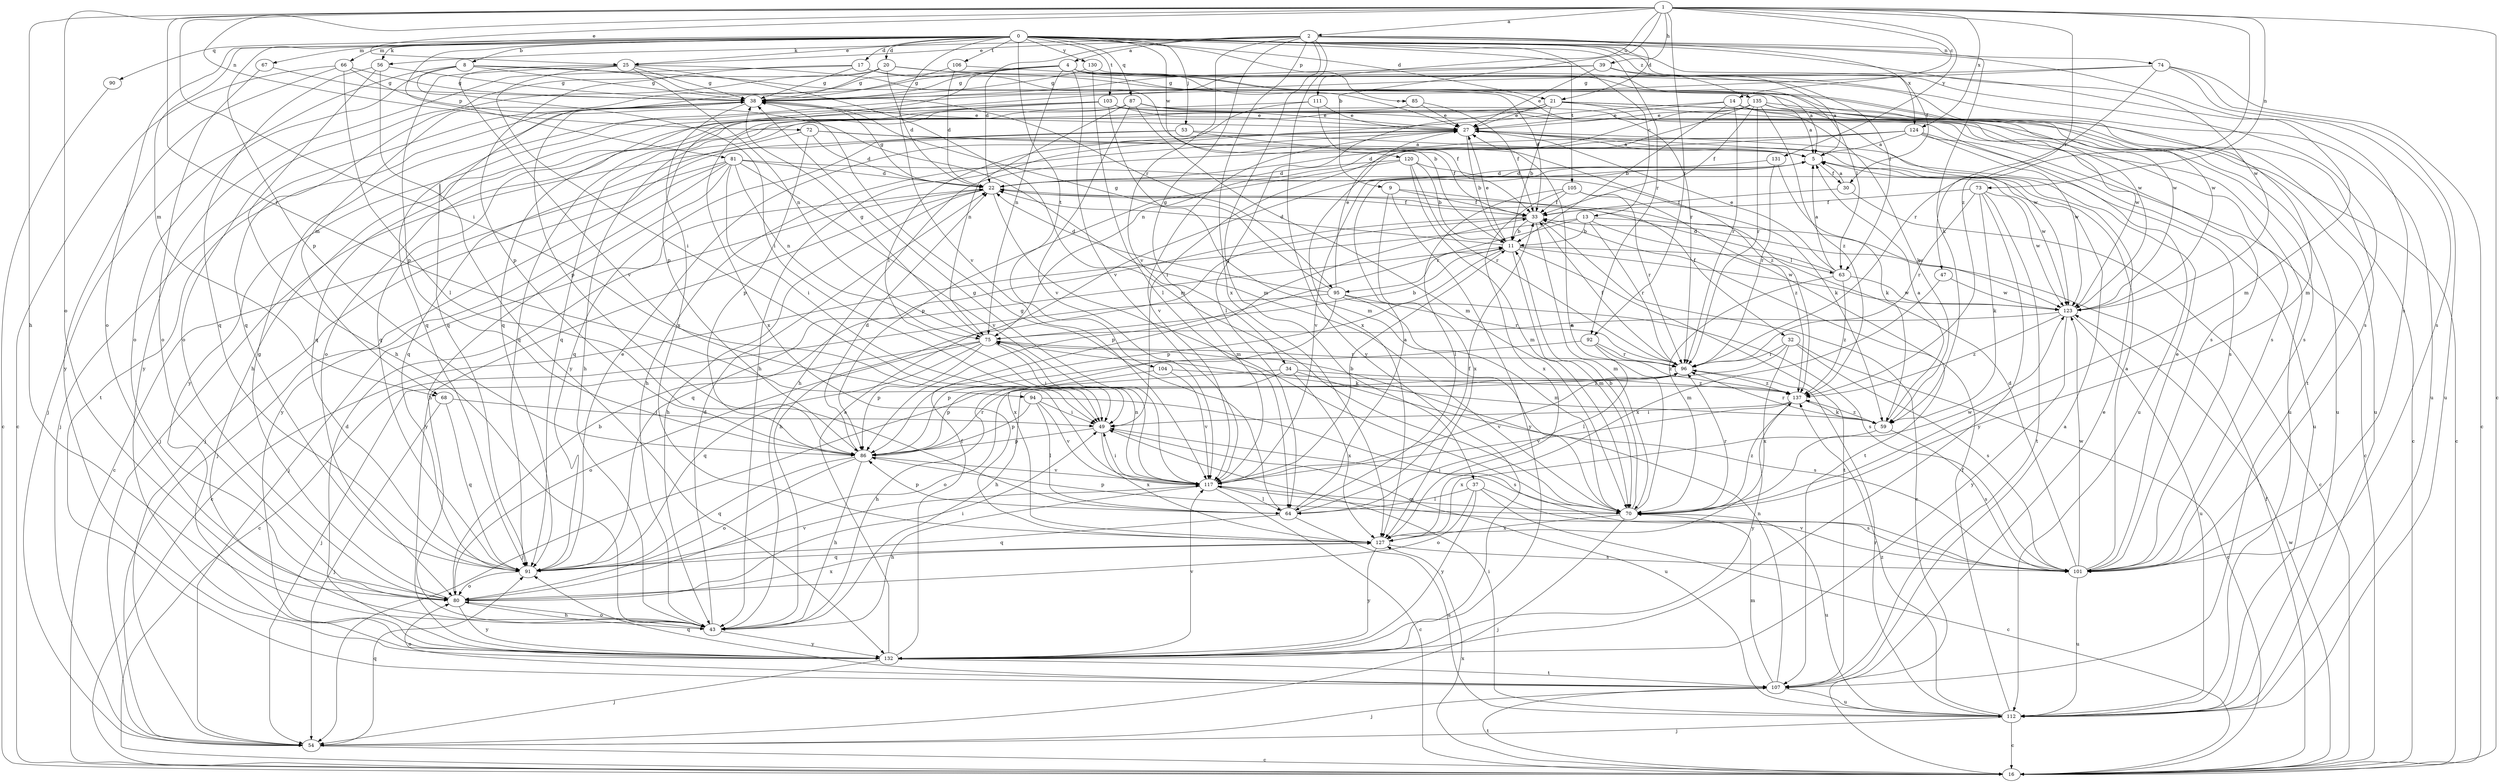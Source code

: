 strict digraph  {
0;
1;
2;
4;
5;
8;
9;
11;
13;
14;
16;
17;
20;
21;
22;
25;
27;
30;
32;
33;
34;
37;
38;
39;
43;
47;
49;
53;
54;
56;
59;
63;
64;
66;
67;
68;
70;
72;
73;
74;
75;
80;
81;
85;
86;
87;
90;
91;
92;
94;
95;
96;
101;
103;
104;
105;
106;
107;
111;
112;
117;
120;
123;
124;
127;
130;
131;
132;
135;
137;
0 -> 8  [label=b];
0 -> 13  [label=c];
0 -> 17  [label=d];
0 -> 20  [label=d];
0 -> 21  [label=d];
0 -> 25  [label=e];
0 -> 30  [label=f];
0 -> 53  [label=j];
0 -> 56  [label=k];
0 -> 63  [label=l];
0 -> 66  [label=m];
0 -> 67  [label=m];
0 -> 68  [label=m];
0 -> 80  [label=o];
0 -> 81  [label=p];
0 -> 85  [label=p];
0 -> 86  [label=p];
0 -> 87  [label=q];
0 -> 90  [label=q];
0 -> 92  [label=r];
0 -> 101  [label=s];
0 -> 103  [label=t];
0 -> 104  [label=t];
0 -> 105  [label=t];
0 -> 106  [label=t];
0 -> 117  [label=v];
0 -> 120  [label=w];
0 -> 123  [label=w];
0 -> 130  [label=y];
0 -> 135  [label=z];
1 -> 2  [label=a];
1 -> 9  [label=b];
1 -> 14  [label=c];
1 -> 16  [label=c];
1 -> 25  [label=e];
1 -> 39  [label=h];
1 -> 43  [label=h];
1 -> 47  [label=i];
1 -> 49  [label=i];
1 -> 72  [label=n];
1 -> 73  [label=n];
1 -> 80  [label=o];
1 -> 92  [label=r];
1 -> 94  [label=r];
1 -> 111  [label=u];
1 -> 124  [label=x];
1 -> 131  [label=y];
1 -> 137  [label=z];
2 -> 4  [label=a];
2 -> 21  [label=d];
2 -> 22  [label=d];
2 -> 25  [label=e];
2 -> 34  [label=g];
2 -> 37  [label=g];
2 -> 56  [label=k];
2 -> 59  [label=k];
2 -> 74  [label=n];
2 -> 117  [label=v];
2 -> 124  [label=x];
2 -> 127  [label=x];
2 -> 132  [label=y];
4 -> 27  [label=e];
4 -> 38  [label=g];
4 -> 63  [label=l];
4 -> 68  [label=m];
4 -> 70  [label=m];
4 -> 75  [label=n];
4 -> 86  [label=p];
4 -> 91  [label=q];
4 -> 112  [label=u];
4 -> 117  [label=v];
4 -> 123  [label=w];
5 -> 22  [label=d];
5 -> 30  [label=f];
5 -> 117  [label=v];
8 -> 38  [label=g];
8 -> 49  [label=i];
8 -> 54  [label=j];
8 -> 80  [label=o];
8 -> 95  [label=r];
8 -> 123  [label=w];
9 -> 32  [label=f];
9 -> 33  [label=f];
9 -> 127  [label=x];
9 -> 132  [label=y];
11 -> 22  [label=d];
11 -> 27  [label=e];
11 -> 63  [label=l];
11 -> 70  [label=m];
11 -> 86  [label=p];
11 -> 95  [label=r];
11 -> 107  [label=t];
11 -> 123  [label=w];
13 -> 11  [label=b];
13 -> 16  [label=c];
13 -> 86  [label=p];
13 -> 96  [label=r];
13 -> 107  [label=t];
13 -> 123  [label=w];
14 -> 11  [label=b];
14 -> 27  [label=e];
14 -> 43  [label=h];
14 -> 59  [label=k];
14 -> 96  [label=r];
14 -> 112  [label=u];
16 -> 33  [label=f];
16 -> 107  [label=t];
16 -> 123  [label=w];
16 -> 127  [label=x];
17 -> 11  [label=b];
17 -> 38  [label=g];
17 -> 86  [label=p];
17 -> 101  [label=s];
17 -> 132  [label=y];
20 -> 22  [label=d];
20 -> 33  [label=f];
20 -> 38  [label=g];
20 -> 80  [label=o];
20 -> 91  [label=q];
20 -> 123  [label=w];
21 -> 11  [label=b];
21 -> 16  [label=c];
21 -> 27  [label=e];
21 -> 43  [label=h];
21 -> 64  [label=l];
21 -> 91  [label=q];
21 -> 101  [label=s];
21 -> 112  [label=u];
21 -> 123  [label=w];
22 -> 33  [label=f];
22 -> 38  [label=g];
22 -> 43  [label=h];
22 -> 54  [label=j];
22 -> 70  [label=m];
22 -> 132  [label=y];
25 -> 5  [label=a];
25 -> 38  [label=g];
25 -> 49  [label=i];
25 -> 70  [label=m];
25 -> 75  [label=n];
25 -> 86  [label=p];
25 -> 117  [label=v];
27 -> 5  [label=a];
27 -> 11  [label=b];
27 -> 43  [label=h];
27 -> 54  [label=j];
27 -> 101  [label=s];
27 -> 117  [label=v];
30 -> 5  [label=a];
30 -> 16  [label=c];
30 -> 33  [label=f];
32 -> 16  [label=c];
32 -> 43  [label=h];
32 -> 96  [label=r];
32 -> 101  [label=s];
32 -> 127  [label=x];
33 -> 11  [label=b];
33 -> 16  [label=c];
33 -> 43  [label=h];
33 -> 70  [label=m];
33 -> 91  [label=q];
34 -> 80  [label=o];
34 -> 86  [label=p];
34 -> 101  [label=s];
34 -> 127  [label=x];
34 -> 137  [label=z];
37 -> 16  [label=c];
37 -> 64  [label=l];
37 -> 80  [label=o];
37 -> 101  [label=s];
37 -> 132  [label=y];
38 -> 27  [label=e];
38 -> 54  [label=j];
38 -> 86  [label=p];
38 -> 107  [label=t];
38 -> 127  [label=x];
39 -> 5  [label=a];
39 -> 27  [label=e];
39 -> 38  [label=g];
39 -> 70  [label=m];
39 -> 91  [label=q];
43 -> 22  [label=d];
43 -> 80  [label=o];
43 -> 132  [label=y];
47 -> 123  [label=w];
47 -> 127  [label=x];
49 -> 86  [label=p];
49 -> 112  [label=u];
49 -> 127  [label=x];
53 -> 5  [label=a];
53 -> 54  [label=j];
53 -> 91  [label=q];
53 -> 137  [label=z];
54 -> 16  [label=c];
54 -> 91  [label=q];
56 -> 38  [label=g];
56 -> 43  [label=h];
56 -> 91  [label=q];
56 -> 132  [label=y];
59 -> 5  [label=a];
59 -> 96  [label=r];
59 -> 101  [label=s];
59 -> 127  [label=x];
59 -> 137  [label=z];
63 -> 5  [label=a];
63 -> 22  [label=d];
63 -> 27  [label=e];
63 -> 70  [label=m];
63 -> 123  [label=w];
63 -> 137  [label=z];
64 -> 5  [label=a];
64 -> 33  [label=f];
64 -> 38  [label=g];
64 -> 86  [label=p];
64 -> 91  [label=q];
64 -> 112  [label=u];
66 -> 16  [label=c];
66 -> 38  [label=g];
66 -> 64  [label=l];
66 -> 70  [label=m];
66 -> 132  [label=y];
67 -> 38  [label=g];
67 -> 80  [label=o];
68 -> 49  [label=i];
68 -> 54  [label=j];
68 -> 91  [label=q];
70 -> 11  [label=b];
70 -> 27  [label=e];
70 -> 49  [label=i];
70 -> 54  [label=j];
70 -> 86  [label=p];
70 -> 96  [label=r];
70 -> 112  [label=u];
70 -> 123  [label=w];
70 -> 127  [label=x];
70 -> 137  [label=z];
72 -> 5  [label=a];
72 -> 22  [label=d];
72 -> 33  [label=f];
72 -> 86  [label=p];
72 -> 91  [label=q];
73 -> 33  [label=f];
73 -> 59  [label=k];
73 -> 96  [label=r];
73 -> 107  [label=t];
73 -> 123  [label=w];
73 -> 132  [label=y];
74 -> 16  [label=c];
74 -> 38  [label=g];
74 -> 91  [label=q];
74 -> 96  [label=r];
74 -> 101  [label=s];
74 -> 112  [label=u];
75 -> 11  [label=b];
75 -> 38  [label=g];
75 -> 49  [label=i];
75 -> 54  [label=j];
75 -> 59  [label=k];
75 -> 80  [label=o];
75 -> 86  [label=p];
75 -> 91  [label=q];
75 -> 96  [label=r];
80 -> 11  [label=b];
80 -> 38  [label=g];
80 -> 43  [label=h];
80 -> 49  [label=i];
80 -> 127  [label=x];
80 -> 132  [label=y];
81 -> 16  [label=c];
81 -> 22  [label=d];
81 -> 43  [label=h];
81 -> 49  [label=i];
81 -> 54  [label=j];
81 -> 59  [label=k];
81 -> 75  [label=n];
81 -> 117  [label=v];
81 -> 132  [label=y];
85 -> 27  [label=e];
85 -> 33  [label=f];
85 -> 91  [label=q];
86 -> 22  [label=d];
86 -> 43  [label=h];
86 -> 80  [label=o];
86 -> 91  [label=q];
86 -> 96  [label=r];
86 -> 117  [label=v];
87 -> 27  [label=e];
87 -> 70  [label=m];
87 -> 75  [label=n];
87 -> 91  [label=q];
87 -> 101  [label=s];
87 -> 112  [label=u];
87 -> 117  [label=v];
87 -> 127  [label=x];
90 -> 16  [label=c];
91 -> 27  [label=e];
91 -> 80  [label=o];
91 -> 117  [label=v];
92 -> 64  [label=l];
92 -> 86  [label=p];
92 -> 96  [label=r];
92 -> 137  [label=z];
94 -> 49  [label=i];
94 -> 64  [label=l];
94 -> 86  [label=p];
94 -> 101  [label=s];
94 -> 117  [label=v];
95 -> 16  [label=c];
95 -> 22  [label=d];
95 -> 27  [label=e];
95 -> 38  [label=g];
95 -> 70  [label=m];
95 -> 96  [label=r];
95 -> 101  [label=s];
95 -> 127  [label=x];
96 -> 33  [label=f];
96 -> 54  [label=j];
96 -> 117  [label=v];
96 -> 137  [label=z];
101 -> 5  [label=a];
101 -> 22  [label=d];
101 -> 27  [label=e];
101 -> 112  [label=u];
101 -> 117  [label=v];
101 -> 123  [label=w];
103 -> 27  [label=e];
103 -> 43  [label=h];
103 -> 70  [label=m];
103 -> 91  [label=q];
103 -> 101  [label=s];
103 -> 112  [label=u];
103 -> 132  [label=y];
104 -> 43  [label=h];
104 -> 117  [label=v];
104 -> 137  [label=z];
105 -> 33  [label=f];
105 -> 64  [label=l];
105 -> 96  [label=r];
105 -> 127  [label=x];
105 -> 137  [label=z];
106 -> 22  [label=d];
106 -> 38  [label=g];
106 -> 96  [label=r];
107 -> 5  [label=a];
107 -> 27  [label=e];
107 -> 54  [label=j];
107 -> 70  [label=m];
107 -> 75  [label=n];
107 -> 80  [label=o];
107 -> 91  [label=q];
107 -> 112  [label=u];
111 -> 27  [label=e];
111 -> 33  [label=f];
111 -> 49  [label=i];
111 -> 80  [label=o];
112 -> 16  [label=c];
112 -> 33  [label=f];
112 -> 49  [label=i];
112 -> 54  [label=j];
112 -> 96  [label=r];
112 -> 137  [label=z];
117 -> 11  [label=b];
117 -> 16  [label=c];
117 -> 38  [label=g];
117 -> 43  [label=h];
117 -> 49  [label=i];
117 -> 64  [label=l];
117 -> 70  [label=m];
117 -> 75  [label=n];
120 -> 11  [label=b];
120 -> 22  [label=d];
120 -> 70  [label=m];
120 -> 86  [label=p];
120 -> 96  [label=r];
120 -> 123  [label=w];
123 -> 75  [label=n];
123 -> 112  [label=u];
123 -> 132  [label=y];
123 -> 137  [label=z];
124 -> 5  [label=a];
124 -> 16  [label=c];
124 -> 22  [label=d];
124 -> 43  [label=h];
124 -> 49  [label=i];
124 -> 112  [label=u];
124 -> 123  [label=w];
127 -> 91  [label=q];
127 -> 101  [label=s];
127 -> 132  [label=y];
130 -> 38  [label=g];
130 -> 64  [label=l];
130 -> 107  [label=t];
131 -> 22  [label=d];
131 -> 59  [label=k];
131 -> 96  [label=r];
132 -> 5  [label=a];
132 -> 22  [label=d];
132 -> 33  [label=f];
132 -> 54  [label=j];
132 -> 107  [label=t];
132 -> 117  [label=v];
135 -> 5  [label=a];
135 -> 16  [label=c];
135 -> 27  [label=e];
135 -> 33  [label=f];
135 -> 75  [label=n];
135 -> 96  [label=r];
135 -> 123  [label=w];
135 -> 127  [label=x];
135 -> 137  [label=z];
137 -> 49  [label=i];
137 -> 59  [label=k];
137 -> 117  [label=v];
137 -> 132  [label=y];
}
